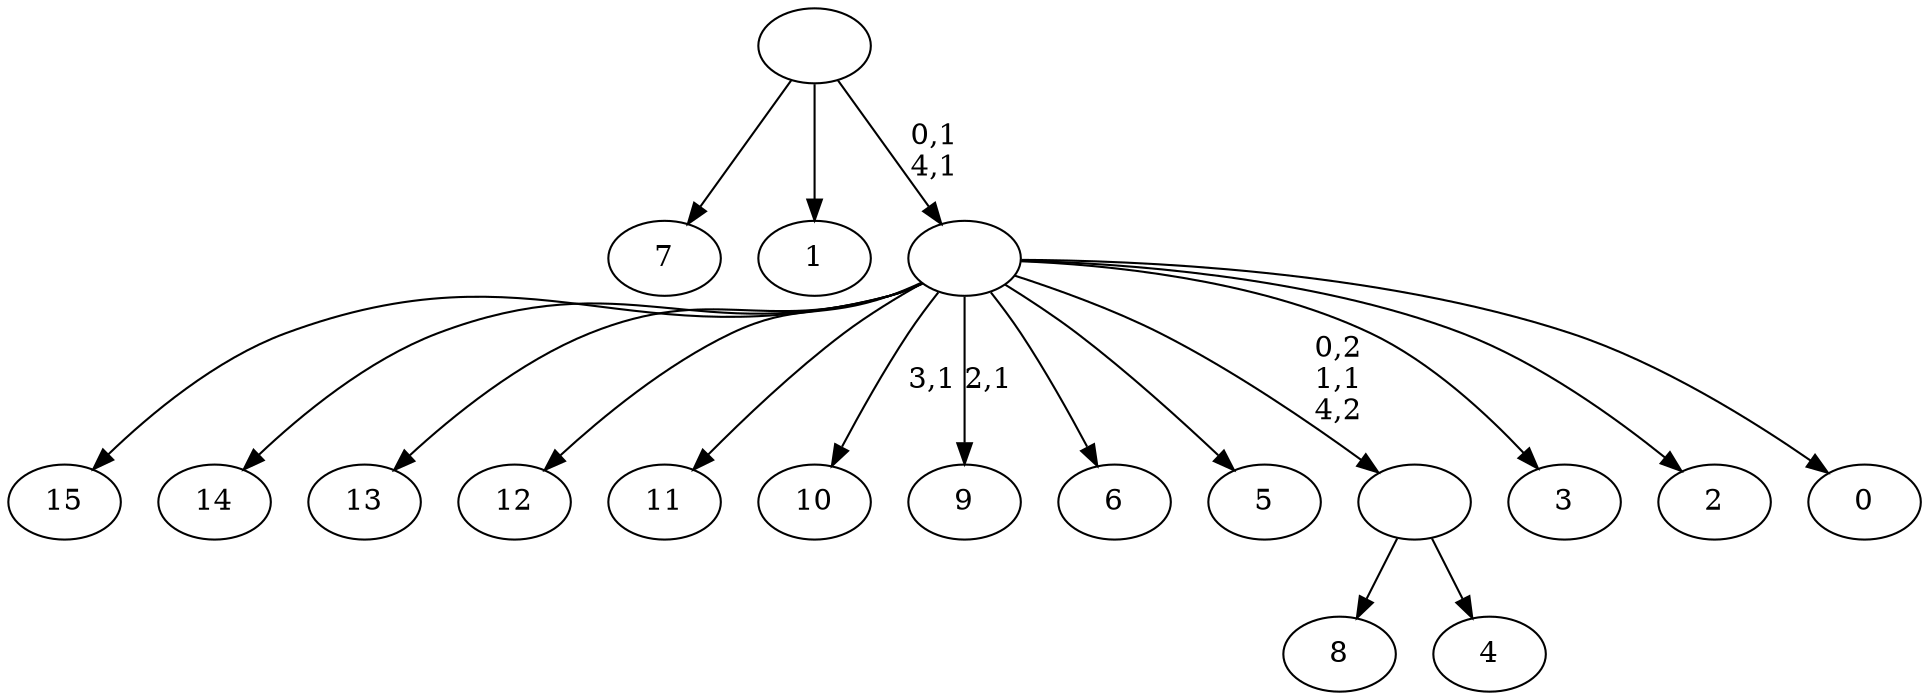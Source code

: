digraph T {
	21 [label="15"]
	20 [label="14"]
	19 [label="13"]
	18 [label="12"]
	17 [label="11"]
	16 [label="10"]
	14 [label="9"]
	12 [label="8"]
	11 [label="7"]
	10 [label="6"]
	9 [label="5"]
	8 [label="4"]
	7 [label=""]
	6 [label="3"]
	5 [label="2"]
	4 [label="1"]
	3 [label="0"]
	2 [label=""]
	0 [label=""]
	7 -> 12 [label=""]
	7 -> 8 [label=""]
	2 -> 14 [label="2,1"]
	2 -> 16 [label="3,1"]
	2 -> 21 [label=""]
	2 -> 20 [label=""]
	2 -> 19 [label=""]
	2 -> 18 [label=""]
	2 -> 17 [label=""]
	2 -> 10 [label=""]
	2 -> 9 [label=""]
	2 -> 7 [label="0,2\n1,1\n4,2"]
	2 -> 6 [label=""]
	2 -> 5 [label=""]
	2 -> 3 [label=""]
	0 -> 2 [label="0,1\n4,1"]
	0 -> 11 [label=""]
	0 -> 4 [label=""]
}
